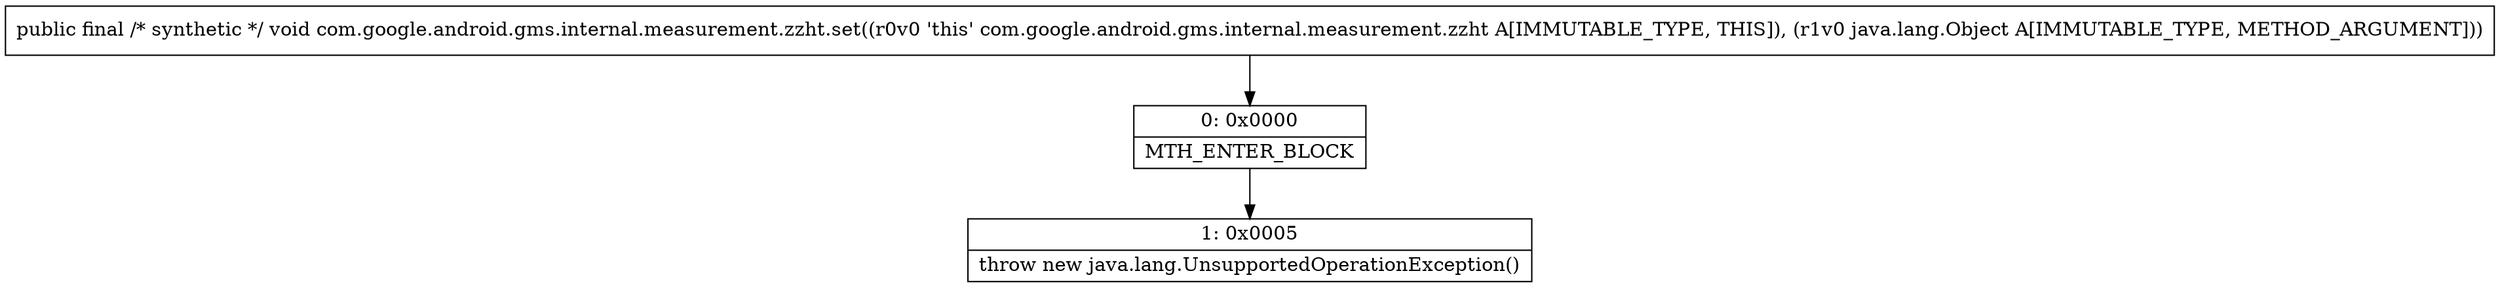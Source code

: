 digraph "CFG forcom.google.android.gms.internal.measurement.zzht.set(Ljava\/lang\/Object;)V" {
Node_0 [shape=record,label="{0\:\ 0x0000|MTH_ENTER_BLOCK\l}"];
Node_1 [shape=record,label="{1\:\ 0x0005|throw new java.lang.UnsupportedOperationException()\l}"];
MethodNode[shape=record,label="{public final \/* synthetic *\/ void com.google.android.gms.internal.measurement.zzht.set((r0v0 'this' com.google.android.gms.internal.measurement.zzht A[IMMUTABLE_TYPE, THIS]), (r1v0 java.lang.Object A[IMMUTABLE_TYPE, METHOD_ARGUMENT])) }"];
MethodNode -> Node_0;
Node_0 -> Node_1;
}

